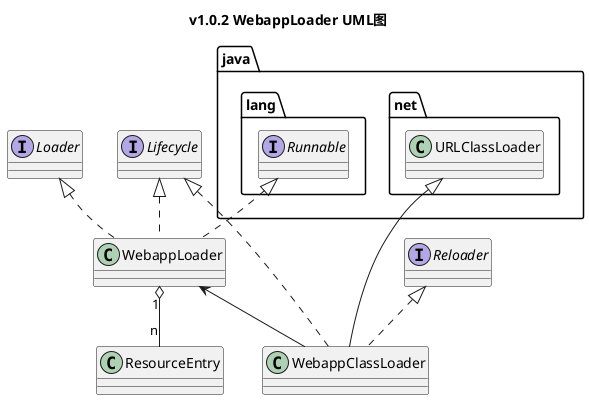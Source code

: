 @startuml
title v1.0.2 WebappLoader UML图

interface Loader
interface Reloader
interface Lifecycle
interface java.lang.Runnable
class ResourceEntry
class WebappClassLoader
class WebappLoader
class java.net.URLClassLoader

Lifecycle <|.. WebappClassLoader
Lifecycle <|.. WebappLoader
java.lang.Runnable <|.. WebappLoader
Loader <|.. WebappLoader
Reloader <|.. WebappClassLoader
java.net.URLClassLoader <|-- WebappClassLoader
WebappLoader <-- WebappClassLoader
WebappLoader "1" o-- "n" ResourceEntry

@enduml
